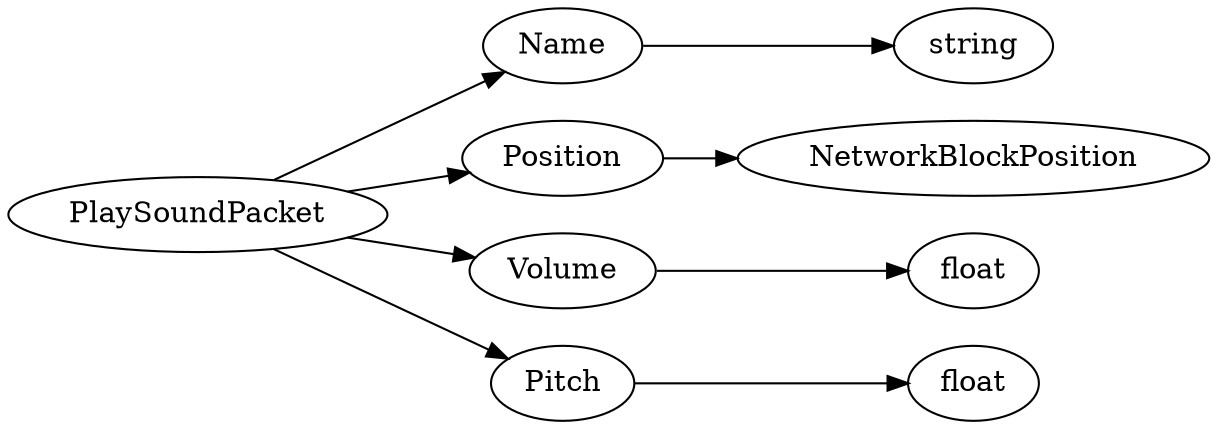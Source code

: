 digraph "PlaySoundPacket" {
rankdir = LR
0
0 -> 1
1 -> 2
0 -> 3
3 -> 4
0 -> 5
5 -> 6
0 -> 7
7 -> 8

0 [label="PlaySoundPacket",comment="name: \"PlaySoundPacket\", typeName: \"\", id: 0, branchId: 86, recurseId: -1, attributes: 0, notes: \"\""];
1 [label="Name",comment="name: \"Name\", typeName: \"\", id: 1, branchId: 0, recurseId: -1, attributes: 0, notes: \"\""];
2 [label="string",comment="name: \"string\", typeName: \"\", id: 2, branchId: 0, recurseId: -1, attributes: 512, notes: \"\""];
3 [label="Position",comment="name: \"Position\", typeName: \"NetworkBlockPosition\", id: 3, branchId: 0, recurseId: -1, attributes: 256, notes: \"\""];
4 [label="NetworkBlockPosition",comment="name: \"NetworkBlockPosition\", typeName: \"\", id: 4, branchId: 0, recurseId: -1, attributes: 512, notes: \"\""];
5 [label="Volume",comment="name: \"Volume\", typeName: \"\", id: 5, branchId: 0, recurseId: -1, attributes: 0, notes: \"\""];
6 [label="float",comment="name: \"float\", typeName: \"\", id: 6, branchId: 0, recurseId: -1, attributes: 512, notes: \"\""];
7 [label="Pitch",comment="name: \"Pitch\", typeName: \"\", id: 7, branchId: 0, recurseId: -1, attributes: 0, notes: \"\""];
8 [label="float",comment="name: \"float\", typeName: \"\", id: 8, branchId: 0, recurseId: -1, attributes: 512, notes: \"\""];
{ rank = max;2;4;6;8}

}
